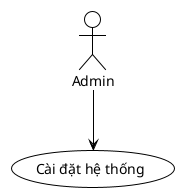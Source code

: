 @startuml UC040-Cai-Dat-He-Thong
!theme plain

actor Admin
usecase "Cài đặt hệ thống" as UC040

Admin --> UC040

@enduml
